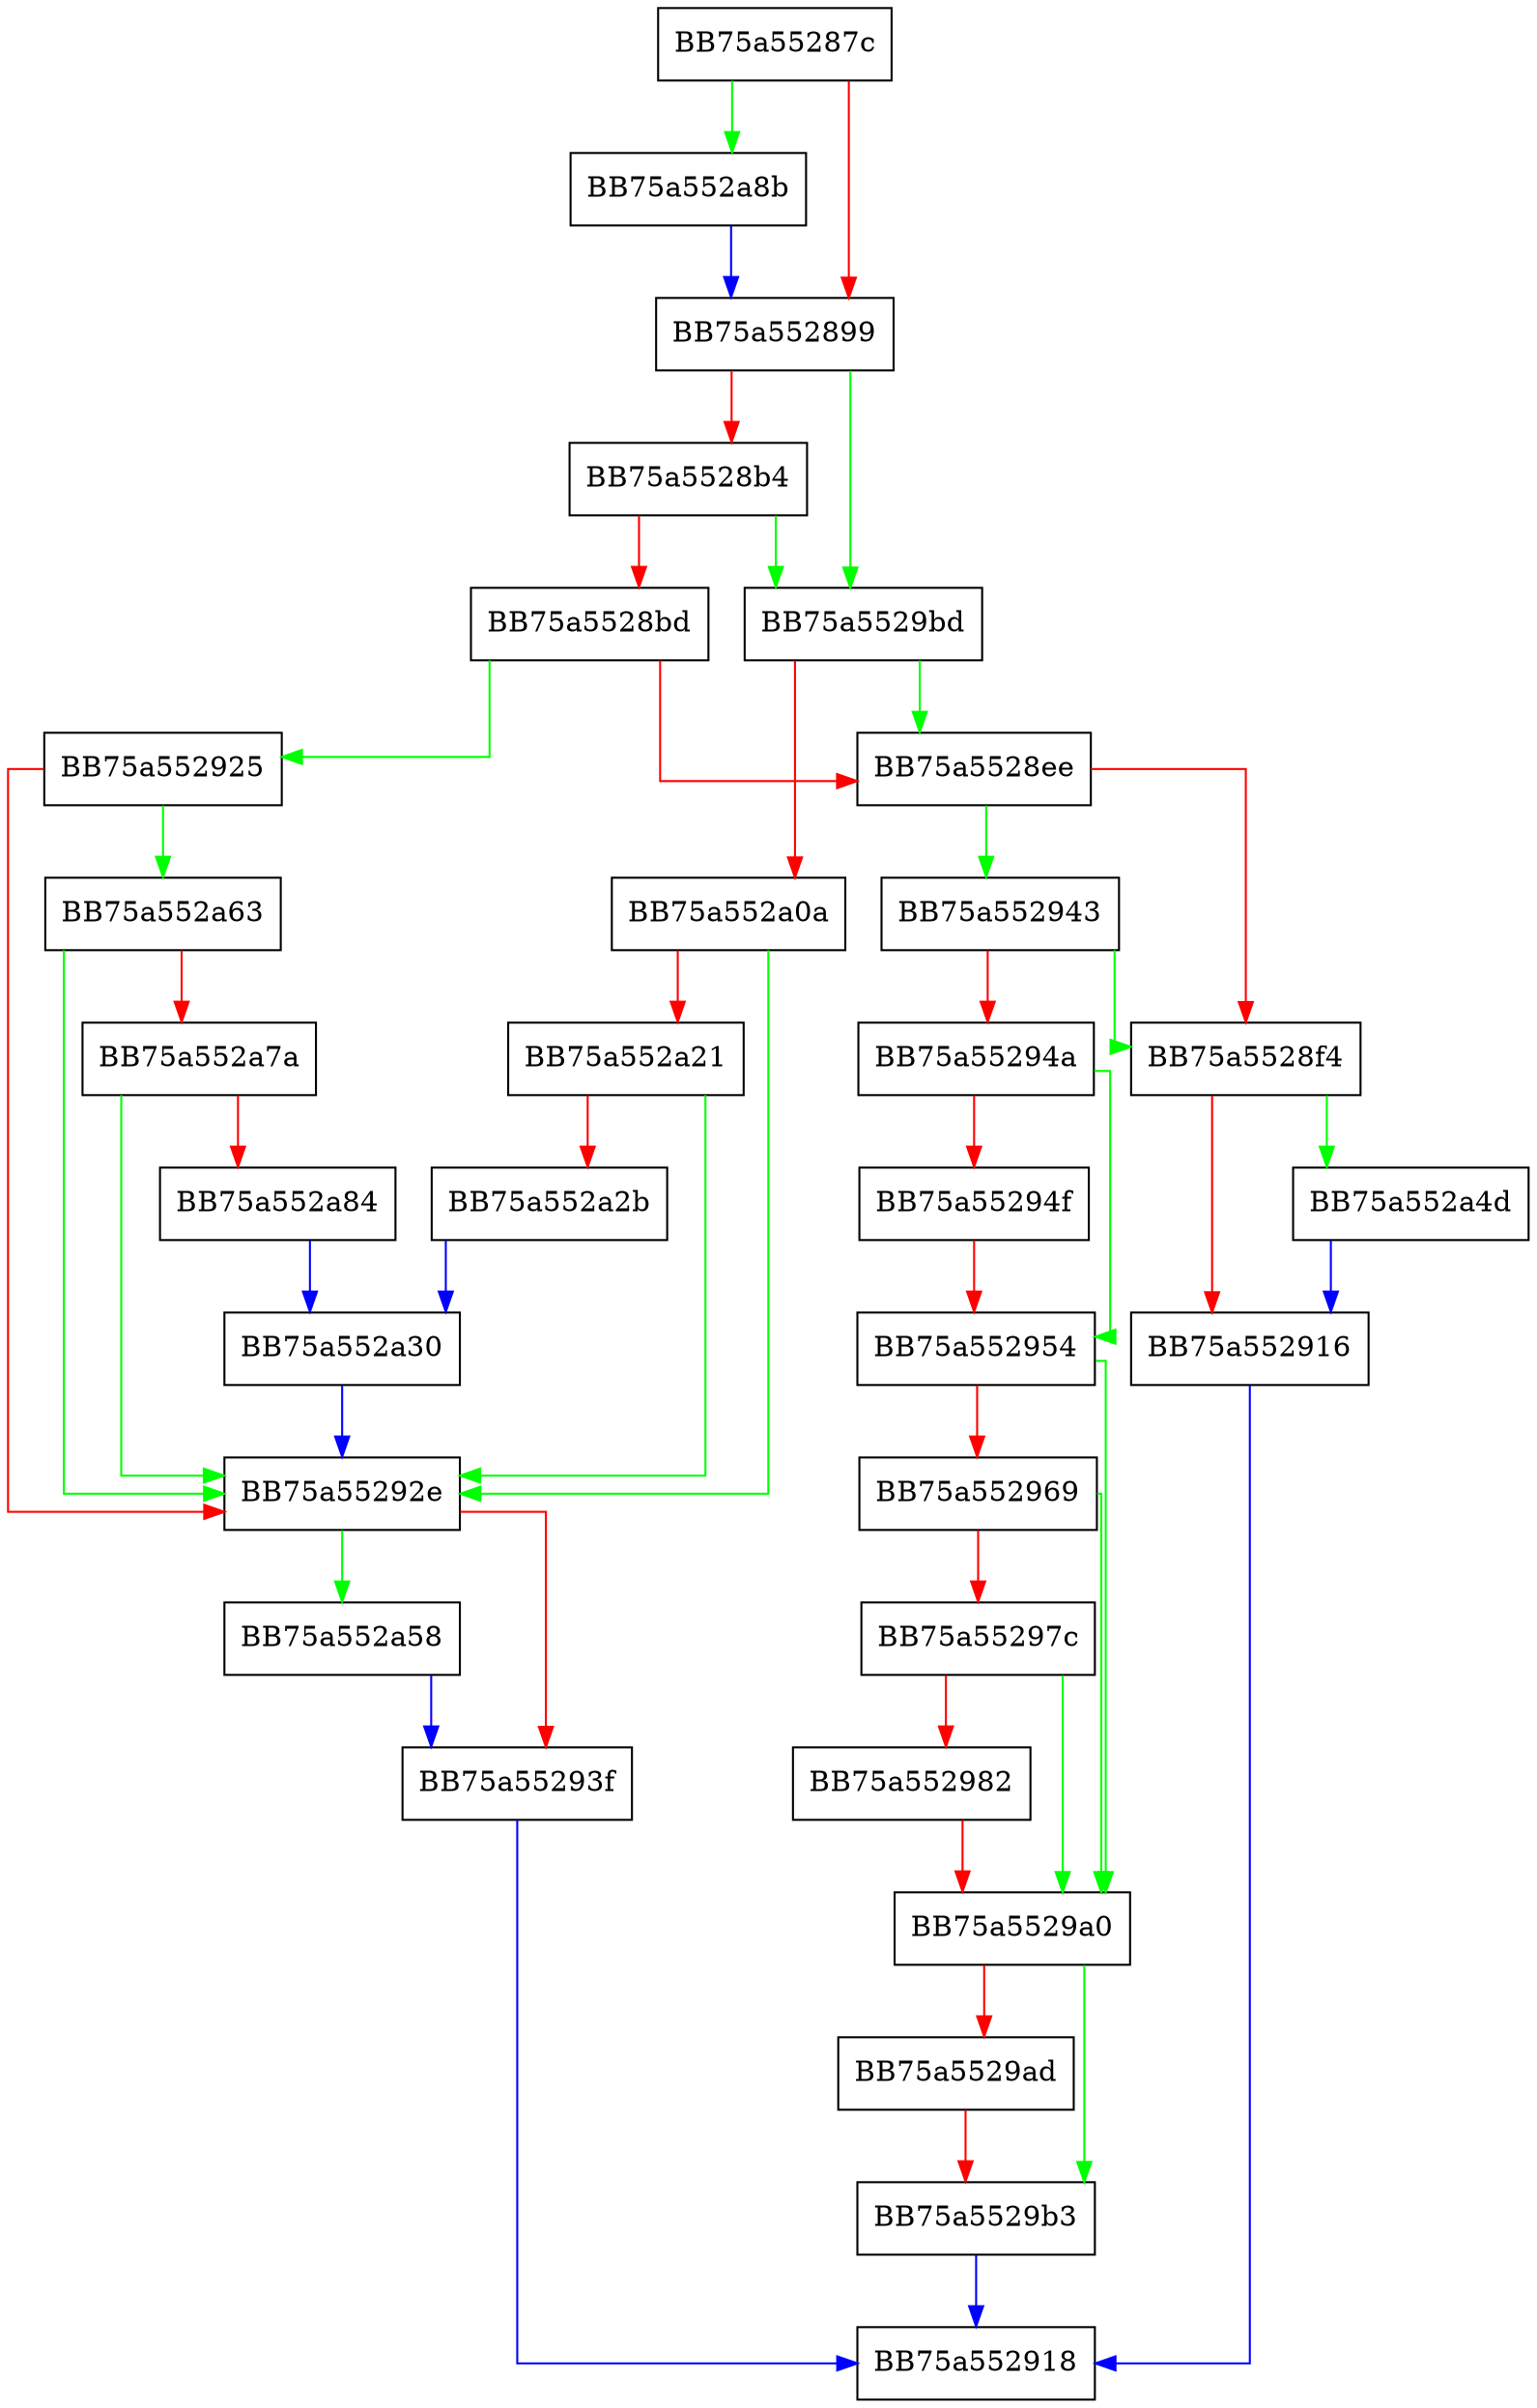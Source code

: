 digraph ExecuteReg {
  node [shape="box"];
  graph [splines=ortho];
  BB75a55287c -> BB75a552a8b [color="green"];
  BB75a55287c -> BB75a552899 [color="red"];
  BB75a552899 -> BB75a5529bd [color="green"];
  BB75a552899 -> BB75a5528b4 [color="red"];
  BB75a5528b4 -> BB75a5529bd [color="green"];
  BB75a5528b4 -> BB75a5528bd [color="red"];
  BB75a5528bd -> BB75a552925 [color="green"];
  BB75a5528bd -> BB75a5528ee [color="red"];
  BB75a5528ee -> BB75a552943 [color="green"];
  BB75a5528ee -> BB75a5528f4 [color="red"];
  BB75a5528f4 -> BB75a552a4d [color="green"];
  BB75a5528f4 -> BB75a552916 [color="red"];
  BB75a552916 -> BB75a552918 [color="blue"];
  BB75a552925 -> BB75a552a63 [color="green"];
  BB75a552925 -> BB75a55292e [color="red"];
  BB75a55292e -> BB75a552a58 [color="green"];
  BB75a55292e -> BB75a55293f [color="red"];
  BB75a55293f -> BB75a552918 [color="blue"];
  BB75a552943 -> BB75a5528f4 [color="green"];
  BB75a552943 -> BB75a55294a [color="red"];
  BB75a55294a -> BB75a552954 [color="green"];
  BB75a55294a -> BB75a55294f [color="red"];
  BB75a55294f -> BB75a552954 [color="red"];
  BB75a552954 -> BB75a5529a0 [color="green"];
  BB75a552954 -> BB75a552969 [color="red"];
  BB75a552969 -> BB75a5529a0 [color="green"];
  BB75a552969 -> BB75a55297c [color="red"];
  BB75a55297c -> BB75a5529a0 [color="green"];
  BB75a55297c -> BB75a552982 [color="red"];
  BB75a552982 -> BB75a5529a0 [color="red"];
  BB75a5529a0 -> BB75a5529b3 [color="green"];
  BB75a5529a0 -> BB75a5529ad [color="red"];
  BB75a5529ad -> BB75a5529b3 [color="red"];
  BB75a5529b3 -> BB75a552918 [color="blue"];
  BB75a5529bd -> BB75a5528ee [color="green"];
  BB75a5529bd -> BB75a552a0a [color="red"];
  BB75a552a0a -> BB75a55292e [color="green"];
  BB75a552a0a -> BB75a552a21 [color="red"];
  BB75a552a21 -> BB75a55292e [color="green"];
  BB75a552a21 -> BB75a552a2b [color="red"];
  BB75a552a2b -> BB75a552a30 [color="blue"];
  BB75a552a30 -> BB75a55292e [color="blue"];
  BB75a552a4d -> BB75a552916 [color="blue"];
  BB75a552a58 -> BB75a55293f [color="blue"];
  BB75a552a63 -> BB75a55292e [color="green"];
  BB75a552a63 -> BB75a552a7a [color="red"];
  BB75a552a7a -> BB75a55292e [color="green"];
  BB75a552a7a -> BB75a552a84 [color="red"];
  BB75a552a84 -> BB75a552a30 [color="blue"];
  BB75a552a8b -> BB75a552899 [color="blue"];
}